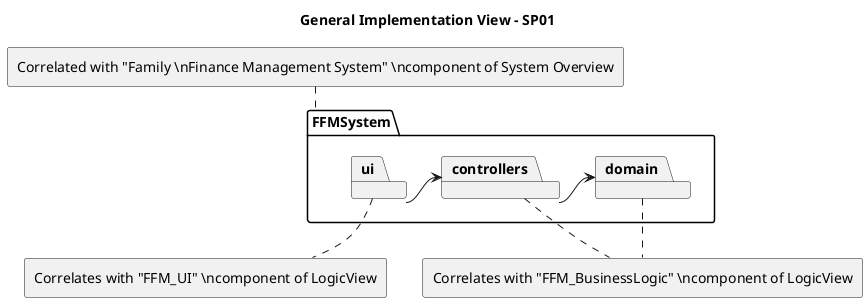 @startuml

title General Implementation View - SP01

rectangle a [
Correlated with "Family \nFinance Management System" \ncomponent of System Overview
]
package FFMSystem {
package ui
package controllers
package domain
}
rectangle b [
Correlates with "FFM_UI" \ncomponent of LogicView
]
rectangle c [
Correlates with "FFM_BusinessLogic" \ncomponent of LogicView
]

a -. FFMSystem
ui -> controllers
controllers -> domain
ui -. b
controllers -. c
domain -. c

@enduml